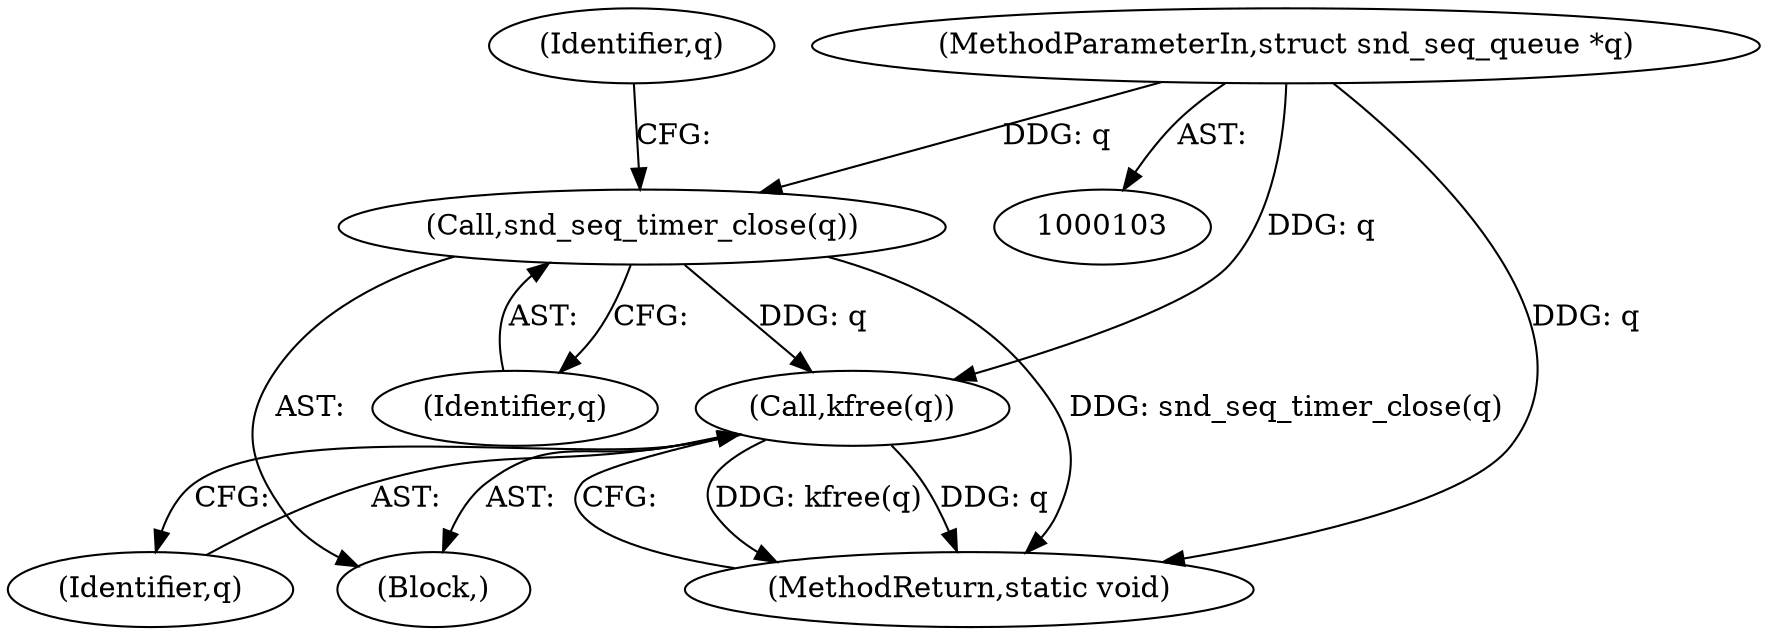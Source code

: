 digraph "0_linux_3567eb6af614dac436c4b16a8d426f9faed639b3@API" {
"1000142" [label="(Call,kfree(q))"];
"1000115" [label="(Call,snd_seq_timer_close(q))"];
"1000104" [label="(MethodParameterIn,struct snd_seq_queue *q)"];
"1000115" [label="(Call,snd_seq_timer_close(q))"];
"1000104" [label="(MethodParameterIn,struct snd_seq_queue *q)"];
"1000105" [label="(Block,)"];
"1000120" [label="(Identifier,q)"];
"1000142" [label="(Call,kfree(q))"];
"1000116" [label="(Identifier,q)"];
"1000143" [label="(Identifier,q)"];
"1000144" [label="(MethodReturn,static void)"];
"1000142" -> "1000105"  [label="AST: "];
"1000142" -> "1000143"  [label="CFG: "];
"1000143" -> "1000142"  [label="AST: "];
"1000144" -> "1000142"  [label="CFG: "];
"1000142" -> "1000144"  [label="DDG: kfree(q)"];
"1000142" -> "1000144"  [label="DDG: q"];
"1000115" -> "1000142"  [label="DDG: q"];
"1000104" -> "1000142"  [label="DDG: q"];
"1000115" -> "1000105"  [label="AST: "];
"1000115" -> "1000116"  [label="CFG: "];
"1000116" -> "1000115"  [label="AST: "];
"1000120" -> "1000115"  [label="CFG: "];
"1000115" -> "1000144"  [label="DDG: snd_seq_timer_close(q)"];
"1000104" -> "1000115"  [label="DDG: q"];
"1000104" -> "1000103"  [label="AST: "];
"1000104" -> "1000144"  [label="DDG: q"];
}
